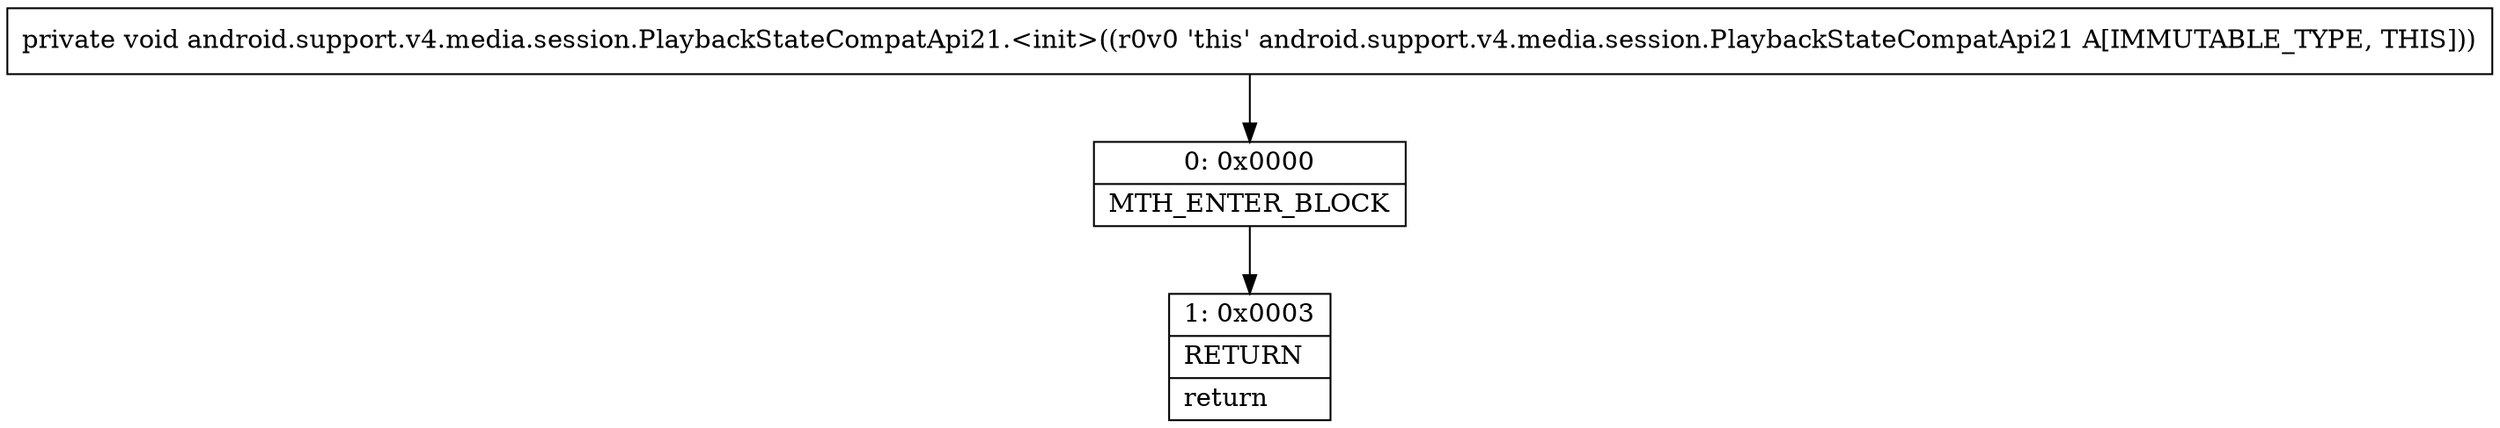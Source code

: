 digraph "CFG forandroid.support.v4.media.session.PlaybackStateCompatApi21.\<init\>()V" {
Node_0 [shape=record,label="{0\:\ 0x0000|MTH_ENTER_BLOCK\l}"];
Node_1 [shape=record,label="{1\:\ 0x0003|RETURN\l|return\l}"];
MethodNode[shape=record,label="{private void android.support.v4.media.session.PlaybackStateCompatApi21.\<init\>((r0v0 'this' android.support.v4.media.session.PlaybackStateCompatApi21 A[IMMUTABLE_TYPE, THIS])) }"];
MethodNode -> Node_0;
Node_0 -> Node_1;
}

